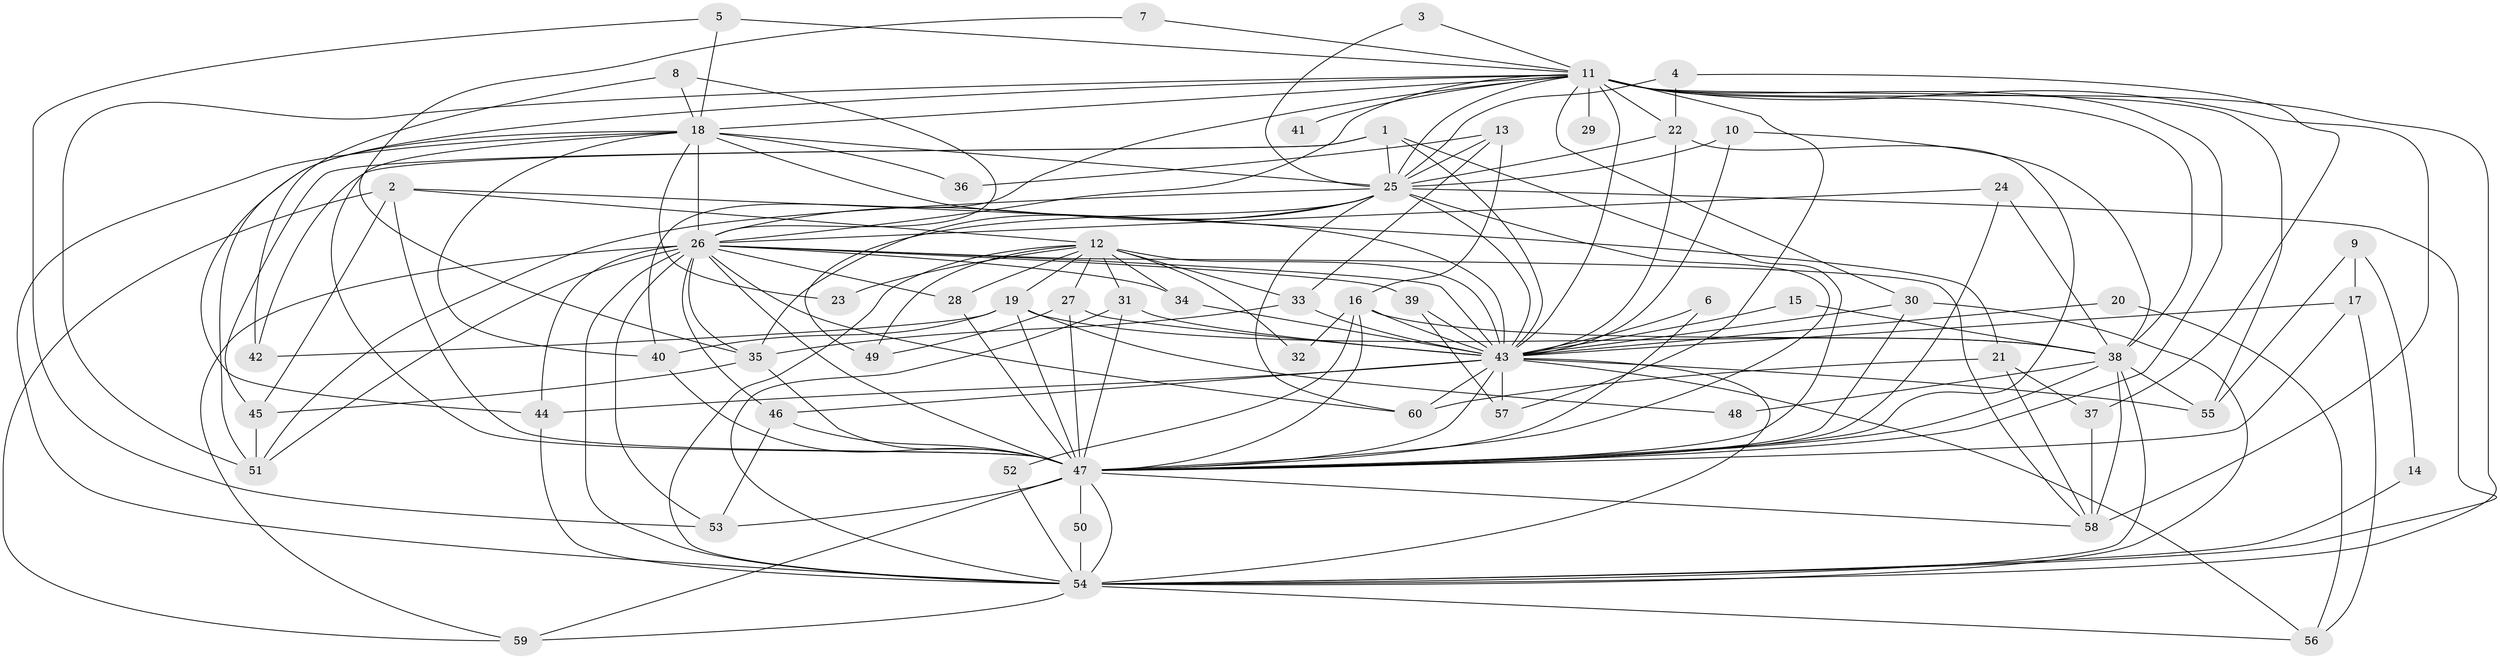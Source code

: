 // original degree distribution, {26: 0.006756756756756757, 31: 0.006756756756756757, 20: 0.006756756756756757, 32: 0.006756756756756757, 21: 0.006756756756756757, 27: 0.006756756756756757, 23: 0.006756756756756757, 14: 0.013513513513513514, 28: 0.006756756756756757, 19: 0.006756756756756757, 6: 0.013513513513513514, 2: 0.5202702702702703, 4: 0.07432432432432433, 5: 0.060810810810810814, 13: 0.006756756756756757, 3: 0.23648648648648649, 7: 0.013513513513513514}
// Generated by graph-tools (version 1.1) at 2025/36/03/04/25 23:36:28]
// undirected, 60 vertices, 166 edges
graph export_dot {
  node [color=gray90,style=filled];
  1;
  2;
  3;
  4;
  5;
  6;
  7;
  8;
  9;
  10;
  11;
  12;
  13;
  14;
  15;
  16;
  17;
  18;
  19;
  20;
  21;
  22;
  23;
  24;
  25;
  26;
  27;
  28;
  29;
  30;
  31;
  32;
  33;
  34;
  35;
  36;
  37;
  38;
  39;
  40;
  41;
  42;
  43;
  44;
  45;
  46;
  47;
  48;
  49;
  50;
  51;
  52;
  53;
  54;
  55;
  56;
  57;
  58;
  59;
  60;
  1 -- 25 [weight=1.0];
  1 -- 42 [weight=1.0];
  1 -- 43 [weight=1.0];
  1 -- 45 [weight=1.0];
  1 -- 47 [weight=1.0];
  2 -- 12 [weight=1.0];
  2 -- 21 [weight=1.0];
  2 -- 45 [weight=1.0];
  2 -- 47 [weight=1.0];
  2 -- 59 [weight=1.0];
  3 -- 11 [weight=1.0];
  3 -- 25 [weight=1.0];
  4 -- 22 [weight=1.0];
  4 -- 25 [weight=1.0];
  4 -- 37 [weight=1.0];
  5 -- 11 [weight=1.0];
  5 -- 18 [weight=1.0];
  5 -- 53 [weight=1.0];
  6 -- 43 [weight=1.0];
  6 -- 47 [weight=1.0];
  7 -- 11 [weight=1.0];
  7 -- 35 [weight=1.0];
  8 -- 18 [weight=1.0];
  8 -- 26 [weight=1.0];
  8 -- 42 [weight=1.0];
  9 -- 14 [weight=1.0];
  9 -- 17 [weight=1.0];
  9 -- 55 [weight=1.0];
  10 -- 25 [weight=1.0];
  10 -- 38 [weight=1.0];
  10 -- 43 [weight=1.0];
  11 -- 18 [weight=2.0];
  11 -- 22 [weight=1.0];
  11 -- 25 [weight=2.0];
  11 -- 26 [weight=2.0];
  11 -- 29 [weight=1.0];
  11 -- 30 [weight=1.0];
  11 -- 38 [weight=2.0];
  11 -- 40 [weight=1.0];
  11 -- 41 [weight=1.0];
  11 -- 43 [weight=2.0];
  11 -- 44 [weight=1.0];
  11 -- 47 [weight=3.0];
  11 -- 51 [weight=1.0];
  11 -- 54 [weight=2.0];
  11 -- 55 [weight=1.0];
  11 -- 57 [weight=1.0];
  11 -- 58 [weight=2.0];
  12 -- 19 [weight=1.0];
  12 -- 23 [weight=1.0];
  12 -- 27 [weight=1.0];
  12 -- 28 [weight=1.0];
  12 -- 31 [weight=1.0];
  12 -- 32 [weight=1.0];
  12 -- 33 [weight=1.0];
  12 -- 34 [weight=1.0];
  12 -- 43 [weight=3.0];
  12 -- 49 [weight=1.0];
  12 -- 54 [weight=1.0];
  13 -- 16 [weight=1.0];
  13 -- 25 [weight=1.0];
  13 -- 33 [weight=1.0];
  13 -- 36 [weight=1.0];
  14 -- 54 [weight=1.0];
  15 -- 38 [weight=1.0];
  15 -- 43 [weight=1.0];
  16 -- 32 [weight=1.0];
  16 -- 38 [weight=1.0];
  16 -- 43 [weight=1.0];
  16 -- 47 [weight=2.0];
  16 -- 52 [weight=1.0];
  17 -- 43 [weight=2.0];
  17 -- 47 [weight=1.0];
  17 -- 56 [weight=1.0];
  18 -- 23 [weight=1.0];
  18 -- 25 [weight=2.0];
  18 -- 26 [weight=2.0];
  18 -- 36 [weight=2.0];
  18 -- 40 [weight=1.0];
  18 -- 43 [weight=2.0];
  18 -- 47 [weight=3.0];
  18 -- 51 [weight=1.0];
  18 -- 54 [weight=1.0];
  19 -- 38 [weight=1.0];
  19 -- 40 [weight=1.0];
  19 -- 42 [weight=1.0];
  19 -- 47 [weight=1.0];
  19 -- 48 [weight=1.0];
  20 -- 43 [weight=2.0];
  20 -- 56 [weight=1.0];
  21 -- 37 [weight=1.0];
  21 -- 58 [weight=1.0];
  21 -- 60 [weight=1.0];
  22 -- 25 [weight=2.0];
  22 -- 43 [weight=1.0];
  22 -- 47 [weight=1.0];
  24 -- 26 [weight=1.0];
  24 -- 38 [weight=1.0];
  24 -- 47 [weight=1.0];
  25 -- 26 [weight=2.0];
  25 -- 35 [weight=2.0];
  25 -- 43 [weight=2.0];
  25 -- 47 [weight=2.0];
  25 -- 49 [weight=2.0];
  25 -- 51 [weight=1.0];
  25 -- 54 [weight=2.0];
  25 -- 60 [weight=2.0];
  26 -- 28 [weight=1.0];
  26 -- 34 [weight=1.0];
  26 -- 35 [weight=1.0];
  26 -- 39 [weight=1.0];
  26 -- 43 [weight=4.0];
  26 -- 44 [weight=1.0];
  26 -- 46 [weight=1.0];
  26 -- 47 [weight=4.0];
  26 -- 51 [weight=1.0];
  26 -- 53 [weight=1.0];
  26 -- 54 [weight=4.0];
  26 -- 58 [weight=1.0];
  26 -- 59 [weight=1.0];
  26 -- 60 [weight=1.0];
  27 -- 43 [weight=1.0];
  27 -- 47 [weight=3.0];
  27 -- 49 [weight=1.0];
  28 -- 47 [weight=1.0];
  30 -- 43 [weight=1.0];
  30 -- 47 [weight=1.0];
  30 -- 54 [weight=1.0];
  31 -- 43 [weight=1.0];
  31 -- 47 [weight=1.0];
  31 -- 54 [weight=1.0];
  33 -- 35 [weight=1.0];
  33 -- 43 [weight=1.0];
  34 -- 43 [weight=1.0];
  35 -- 45 [weight=1.0];
  35 -- 47 [weight=1.0];
  37 -- 58 [weight=1.0];
  38 -- 47 [weight=1.0];
  38 -- 48 [weight=1.0];
  38 -- 54 [weight=1.0];
  38 -- 55 [weight=2.0];
  38 -- 58 [weight=1.0];
  39 -- 43 [weight=3.0];
  39 -- 57 [weight=1.0];
  40 -- 47 [weight=2.0];
  43 -- 44 [weight=1.0];
  43 -- 46 [weight=1.0];
  43 -- 47 [weight=4.0];
  43 -- 54 [weight=2.0];
  43 -- 55 [weight=2.0];
  43 -- 56 [weight=1.0];
  43 -- 57 [weight=1.0];
  43 -- 60 [weight=1.0];
  44 -- 54 [weight=2.0];
  45 -- 51 [weight=1.0];
  46 -- 47 [weight=2.0];
  46 -- 53 [weight=1.0];
  47 -- 50 [weight=3.0];
  47 -- 53 [weight=2.0];
  47 -- 54 [weight=2.0];
  47 -- 58 [weight=1.0];
  47 -- 59 [weight=1.0];
  50 -- 54 [weight=3.0];
  52 -- 54 [weight=1.0];
  54 -- 56 [weight=1.0];
  54 -- 59 [weight=1.0];
}
